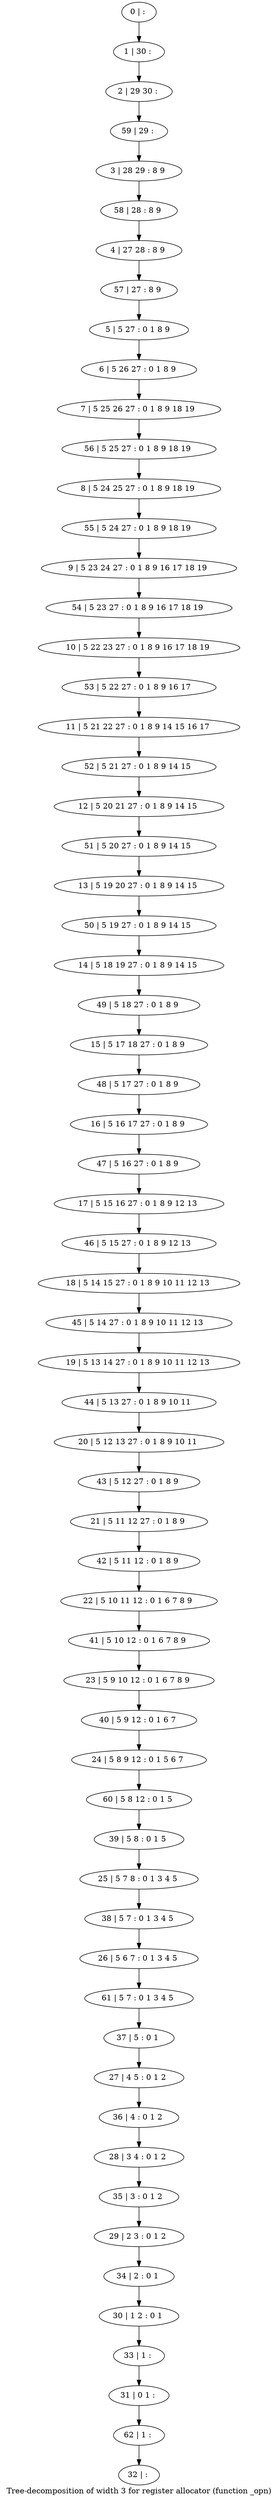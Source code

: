 digraph G {
graph [label="Tree-decomposition of width 3 for register allocator (function _opn)"]
0[label="0 | : "];
1[label="1 | 30 : "];
2[label="2 | 29 30 : "];
3[label="3 | 28 29 : 8 9 "];
4[label="4 | 27 28 : 8 9 "];
5[label="5 | 5 27 : 0 1 8 9 "];
6[label="6 | 5 26 27 : 0 1 8 9 "];
7[label="7 | 5 25 26 27 : 0 1 8 9 18 19 "];
8[label="8 | 5 24 25 27 : 0 1 8 9 18 19 "];
9[label="9 | 5 23 24 27 : 0 1 8 9 16 17 18 19 "];
10[label="10 | 5 22 23 27 : 0 1 8 9 16 17 18 19 "];
11[label="11 | 5 21 22 27 : 0 1 8 9 14 15 16 17 "];
12[label="12 | 5 20 21 27 : 0 1 8 9 14 15 "];
13[label="13 | 5 19 20 27 : 0 1 8 9 14 15 "];
14[label="14 | 5 18 19 27 : 0 1 8 9 14 15 "];
15[label="15 | 5 17 18 27 : 0 1 8 9 "];
16[label="16 | 5 16 17 27 : 0 1 8 9 "];
17[label="17 | 5 15 16 27 : 0 1 8 9 12 13 "];
18[label="18 | 5 14 15 27 : 0 1 8 9 10 11 12 13 "];
19[label="19 | 5 13 14 27 : 0 1 8 9 10 11 12 13 "];
20[label="20 | 5 12 13 27 : 0 1 8 9 10 11 "];
21[label="21 | 5 11 12 27 : 0 1 8 9 "];
22[label="22 | 5 10 11 12 : 0 1 6 7 8 9 "];
23[label="23 | 5 9 10 12 : 0 1 6 7 8 9 "];
24[label="24 | 5 8 9 12 : 0 1 5 6 7 "];
25[label="25 | 5 7 8 : 0 1 3 4 5 "];
26[label="26 | 5 6 7 : 0 1 3 4 5 "];
27[label="27 | 4 5 : 0 1 2 "];
28[label="28 | 3 4 : 0 1 2 "];
29[label="29 | 2 3 : 0 1 2 "];
30[label="30 | 1 2 : 0 1 "];
31[label="31 | 0 1 : "];
32[label="32 | : "];
33[label="33 | 1 : "];
34[label="34 | 2 : 0 1 "];
35[label="35 | 3 : 0 1 2 "];
36[label="36 | 4 : 0 1 2 "];
37[label="37 | 5 : 0 1 "];
38[label="38 | 5 7 : 0 1 3 4 5 "];
39[label="39 | 5 8 : 0 1 5 "];
40[label="40 | 5 9 12 : 0 1 6 7 "];
41[label="41 | 5 10 12 : 0 1 6 7 8 9 "];
42[label="42 | 5 11 12 : 0 1 8 9 "];
43[label="43 | 5 12 27 : 0 1 8 9 "];
44[label="44 | 5 13 27 : 0 1 8 9 10 11 "];
45[label="45 | 5 14 27 : 0 1 8 9 10 11 12 13 "];
46[label="46 | 5 15 27 : 0 1 8 9 12 13 "];
47[label="47 | 5 16 27 : 0 1 8 9 "];
48[label="48 | 5 17 27 : 0 1 8 9 "];
49[label="49 | 5 18 27 : 0 1 8 9 "];
50[label="50 | 5 19 27 : 0 1 8 9 14 15 "];
51[label="51 | 5 20 27 : 0 1 8 9 14 15 "];
52[label="52 | 5 21 27 : 0 1 8 9 14 15 "];
53[label="53 | 5 22 27 : 0 1 8 9 16 17 "];
54[label="54 | 5 23 27 : 0 1 8 9 16 17 18 19 "];
55[label="55 | 5 24 27 : 0 1 8 9 18 19 "];
56[label="56 | 5 25 27 : 0 1 8 9 18 19 "];
57[label="57 | 27 : 8 9 "];
58[label="58 | 28 : 8 9 "];
59[label="59 | 29 : "];
60[label="60 | 5 8 12 : 0 1 5 "];
61[label="61 | 5 7 : 0 1 3 4 5 "];
62[label="62 | 1 : "];
0->1 ;
1->2 ;
5->6 ;
6->7 ;
33->31 ;
30->33 ;
34->30 ;
29->34 ;
35->29 ;
28->35 ;
36->28 ;
27->36 ;
37->27 ;
38->26 ;
25->38 ;
39->25 ;
40->24 ;
23->40 ;
41->23 ;
22->41 ;
42->22 ;
21->42 ;
43->21 ;
20->43 ;
44->20 ;
19->44 ;
45->19 ;
18->45 ;
46->18 ;
17->46 ;
47->17 ;
16->47 ;
48->16 ;
15->48 ;
49->15 ;
14->49 ;
50->14 ;
13->50 ;
51->13 ;
12->51 ;
52->12 ;
11->52 ;
53->11 ;
10->53 ;
54->10 ;
9->54 ;
55->9 ;
8->55 ;
56->8 ;
7->56 ;
57->5 ;
4->57 ;
58->4 ;
3->58 ;
59->3 ;
2->59 ;
60->39 ;
24->60 ;
61->37 ;
26->61 ;
62->32 ;
31->62 ;
}
